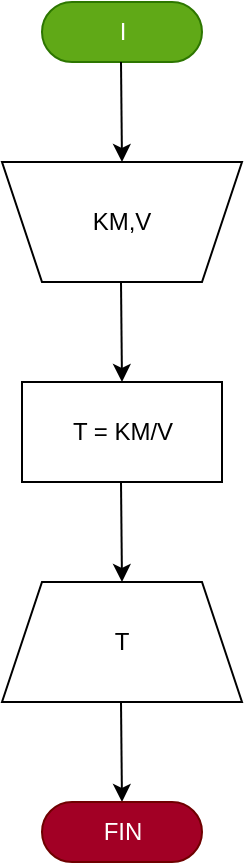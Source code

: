 <mxfile>
    <diagram id="xEoICj3oN5iXvf_4sV9c" name="Page-1">
        <mxGraphModel dx="784" dy="532" grid="1" gridSize="10" guides="1" tooltips="1" connect="1" arrows="1" fold="1" page="1" pageScale="1" pageWidth="827" pageHeight="1169" math="0" shadow="0">
            <root>
                <mxCell id="0"/>
                <mxCell id="1" parent="0"/>
                <mxCell id="2" value="I" style="html=1;dashed=0;whitespace=wrap;shape=mxgraph.dfd.start;fillColor=#60a917;fontColor=#ffffff;strokeColor=#2D7600;" vertex="1" parent="1">
                    <mxGeometry x="360" y="120" width="80" height="30" as="geometry"/>
                </mxCell>
                <mxCell id="3" value="KM,V" style="shape=trapezoid;perimeter=trapezoidPerimeter;whiteSpace=wrap;html=1;fixedSize=1;direction=west;" vertex="1" parent="1">
                    <mxGeometry x="340" y="200" width="120" height="60" as="geometry"/>
                </mxCell>
                <mxCell id="4" value="" style="endArrow=classic;html=1;" edge="1" parent="1">
                    <mxGeometry width="50" height="50" relative="1" as="geometry">
                        <mxPoint x="399.5" y="150" as="sourcePoint"/>
                        <mxPoint x="400" y="200" as="targetPoint"/>
                    </mxGeometry>
                </mxCell>
                <mxCell id="5" value="T = KM/V" style="html=1;dashed=0;whitespace=wrap;" vertex="1" parent="1">
                    <mxGeometry x="350" y="310" width="100" height="50" as="geometry"/>
                </mxCell>
                <mxCell id="6" value="" style="endArrow=classic;html=1;" edge="1" parent="1">
                    <mxGeometry width="50" height="50" relative="1" as="geometry">
                        <mxPoint x="399.5" y="260" as="sourcePoint"/>
                        <mxPoint x="400" y="310" as="targetPoint"/>
                    </mxGeometry>
                </mxCell>
                <mxCell id="7" value="" style="endArrow=classic;html=1;" edge="1" parent="1">
                    <mxGeometry width="50" height="50" relative="1" as="geometry">
                        <mxPoint x="399.5" y="360" as="sourcePoint"/>
                        <mxPoint x="400" y="410" as="targetPoint"/>
                    </mxGeometry>
                </mxCell>
                <mxCell id="8" value="T" style="shape=trapezoid;perimeter=trapezoidPerimeter;whiteSpace=wrap;html=1;fixedSize=1;" vertex="1" parent="1">
                    <mxGeometry x="340" y="410" width="120" height="60" as="geometry"/>
                </mxCell>
                <mxCell id="10" value="" style="endArrow=classic;html=1;" edge="1" parent="1">
                    <mxGeometry width="50" height="50" relative="1" as="geometry">
                        <mxPoint x="399.5" y="470" as="sourcePoint"/>
                        <mxPoint x="400" y="520" as="targetPoint"/>
                    </mxGeometry>
                </mxCell>
                <mxCell id="11" value="FIN" style="html=1;dashed=0;whitespace=wrap;shape=mxgraph.dfd.start;fillColor=#a20025;fontColor=#ffffff;strokeColor=#6F0000;" vertex="1" parent="1">
                    <mxGeometry x="360" y="520" width="80" height="30" as="geometry"/>
                </mxCell>
            </root>
        </mxGraphModel>
    </diagram>
</mxfile>